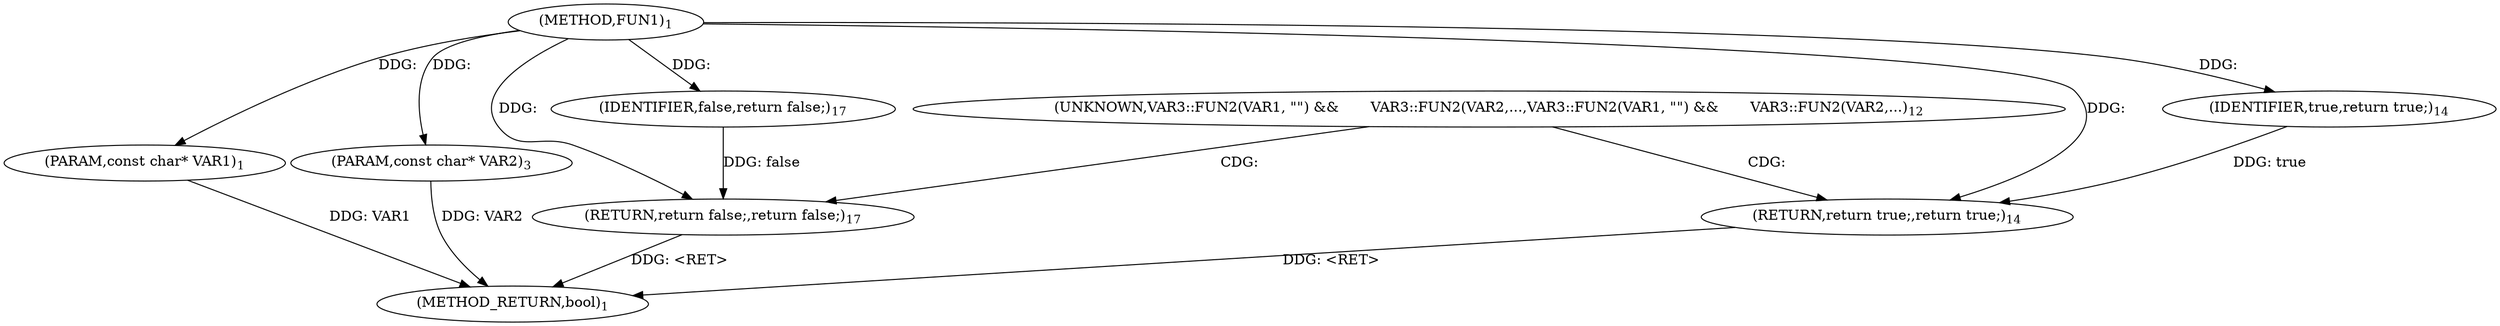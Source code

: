 digraph "FUN1" {  
"8" [label = <(METHOD,FUN1)<SUB>1</SUB>> ]
"19" [label = <(METHOD_RETURN,bool)<SUB>1</SUB>> ]
"9" [label = <(PARAM,const char* VAR1)<SUB>1</SUB>> ]
"10" [label = <(PARAM,const char* VAR2)<SUB>3</SUB>> ]
"17" [label = <(RETURN,return false;,return false;)<SUB>17</SUB>> ]
"18" [label = <(IDENTIFIER,false,return false;)<SUB>17</SUB>> ]
"15" [label = <(RETURN,return true;,return true;)<SUB>14</SUB>> ]
"16" [label = <(IDENTIFIER,true,return true;)<SUB>14</SUB>> ]
"13" [label = <(UNKNOWN,VAR3::FUN2(VAR1, &quot;&quot;) &amp;&amp;
       VAR3::FUN2(VAR2,...,VAR3::FUN2(VAR1, &quot;&quot;) &amp;&amp;
       VAR3::FUN2(VAR2,...)<SUB>12</SUB>> ]
  "15" -> "19"  [ label = "DDG: &lt;RET&gt;"] 
  "17" -> "19"  [ label = "DDG: &lt;RET&gt;"] 
  "9" -> "19"  [ label = "DDG: VAR1"] 
  "10" -> "19"  [ label = "DDG: VAR2"] 
  "8" -> "9"  [ label = "DDG: "] 
  "8" -> "10"  [ label = "DDG: "] 
  "18" -> "17"  [ label = "DDG: false"] 
  "8" -> "17"  [ label = "DDG: "] 
  "8" -> "18"  [ label = "DDG: "] 
  "16" -> "15"  [ label = "DDG: true"] 
  "8" -> "15"  [ label = "DDG: "] 
  "8" -> "16"  [ label = "DDG: "] 
  "13" -> "17"  [ label = "CDG: "] 
  "13" -> "15"  [ label = "CDG: "] 
}
